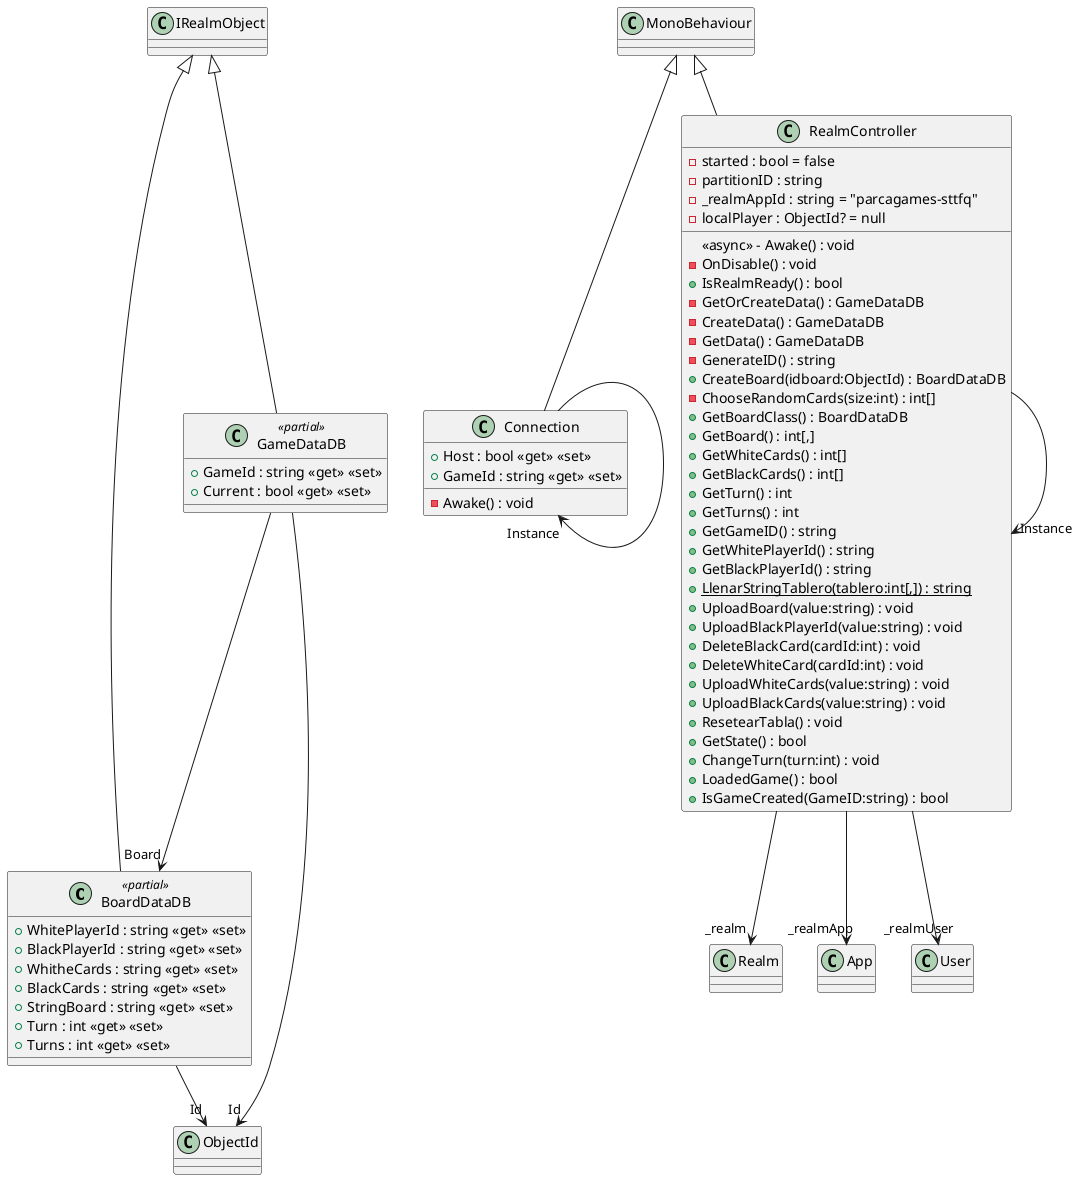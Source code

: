 @startuml
class BoardDataDB <<partial>> {
    + WhitePlayerId : string <<get>> <<set>>
    + BlackPlayerId : string <<get>> <<set>>
    + WhitheCards : string <<get>> <<set>>
    + BlackCards : string <<get>> <<set>>
    + StringBoard : string <<get>> <<set>>
    + Turn : int <<get>> <<set>>
    + Turns : int <<get>> <<set>>
}
IRealmObject <|-- BoardDataDB
BoardDataDB --> "Id" ObjectId
class Connection {
    - Awake() : void
    + Host : bool <<get>> <<set>>
    + GameId : string <<get>> <<set>>
}
MonoBehaviour <|-- Connection
Connection --> "Instance" Connection
class GameDataDB <<partial>> {
    + GameId : string <<get>> <<set>>
    + Current : bool <<get>> <<set>>
}
IRealmObject <|-- GameDataDB
GameDataDB --> "Id" ObjectId
GameDataDB --> "Board" BoardDataDB
class RealmController {
    - started : bool = false
    - partitionID : string
    - _realmAppId : string = "parcagames-sttfq"
    - localPlayer : ObjectId? = null
    <<async>> - Awake() : void
    - OnDisable() : void
    + IsRealmReady() : bool
    - GetOrCreateData() : GameDataDB
    - CreateData() : GameDataDB
    - GetData() : GameDataDB
    - GenerateID() : string
    + CreateBoard(idboard:ObjectId) : BoardDataDB
    - ChooseRandomCards(size:int) : int[]
    + GetBoardClass() : BoardDataDB
    + GetBoard() : int[,]
    + GetWhiteCards() : int[]
    + GetBlackCards() : int[]
    + GetTurn() : int
    + GetTurns() : int
    + GetGameID() : string
    + GetWhitePlayerId() : string
    + GetBlackPlayerId() : string
    + {static} LlenarStringTablero(tablero:int[,]) : string
    + UploadBoard(value:string) : void
    + UploadBlackPlayerId(value:string) : void
    + DeleteBlackCard(cardId:int) : void
    + DeleteWhiteCard(cardId:int) : void
    + UploadWhiteCards(value:string) : void
    + UploadBlackCards(value:string) : void
    + ResetearTabla() : void
    + GetState() : bool
    + ChangeTurn(turn:int) : void
    + LoadedGame() : bool
    + IsGameCreated(GameID:string) : bool
}
MonoBehaviour <|-- RealmController
RealmController --> "Instance" RealmController
RealmController --> "_realm" Realm
RealmController --> "_realmApp" App
RealmController --> "_realmUser" User
@enduml
